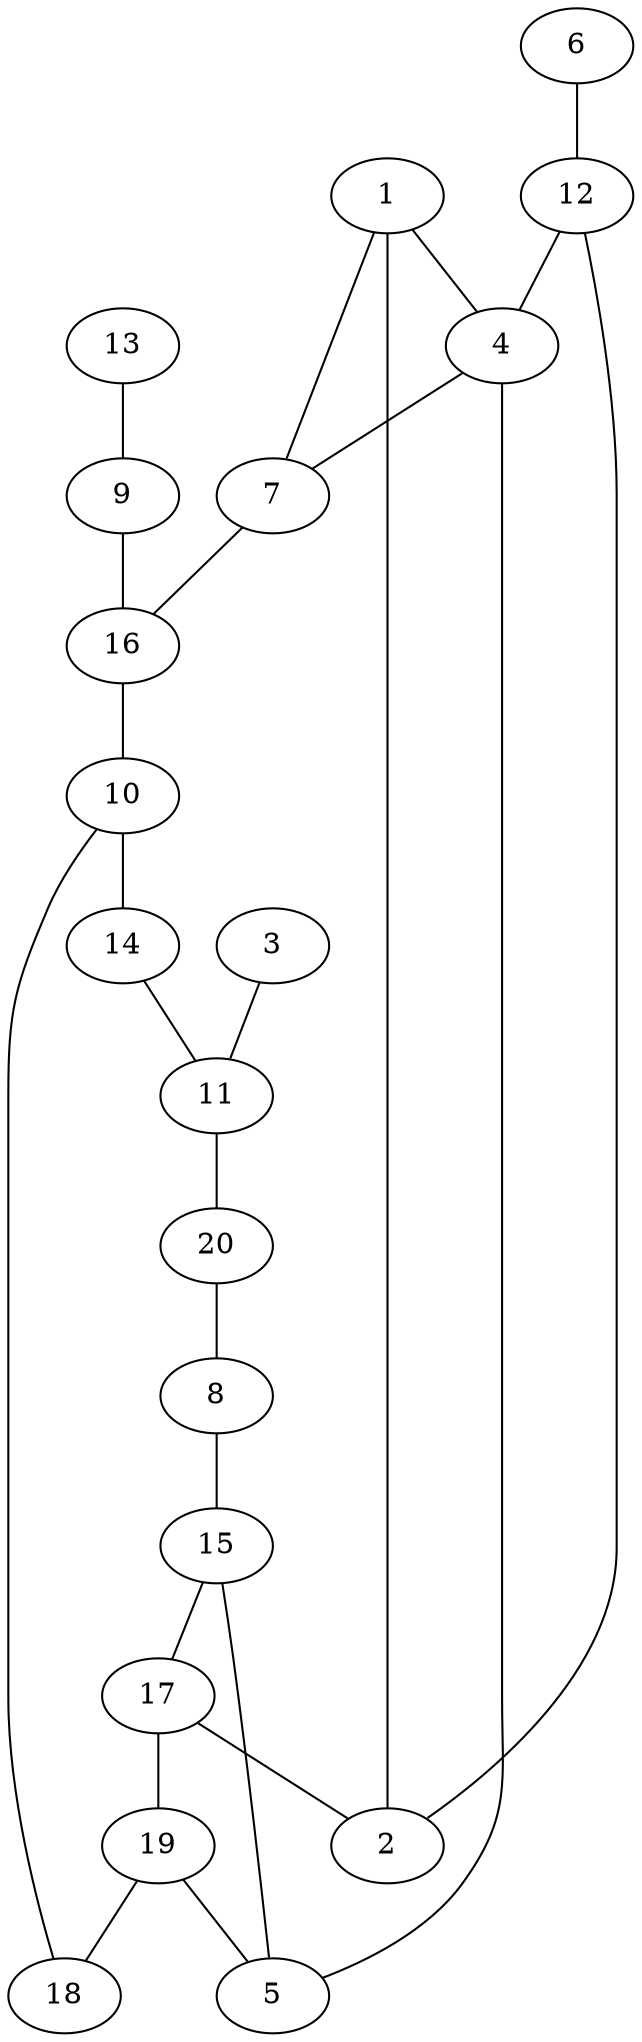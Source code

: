 graph G {
1 -- 4;
2 -- 1;
3 -- 11;
5 -- 4;
6 -- 12;
7 -- 16;
8 -- 15;
9 -- 16;
10 -- 14;
11 -- 20;
12 -- 2;
13 -- 9;
14 -- 11;
15 -- 5;
16 -- 10;
17 -- 19;
18 -- 10;
19 -- 5;
20 -- 8;
4 -- 7;
12 -- 4;
17 -- 2;
19 -- 18;
7 -- 1;
15 -- 17;
}